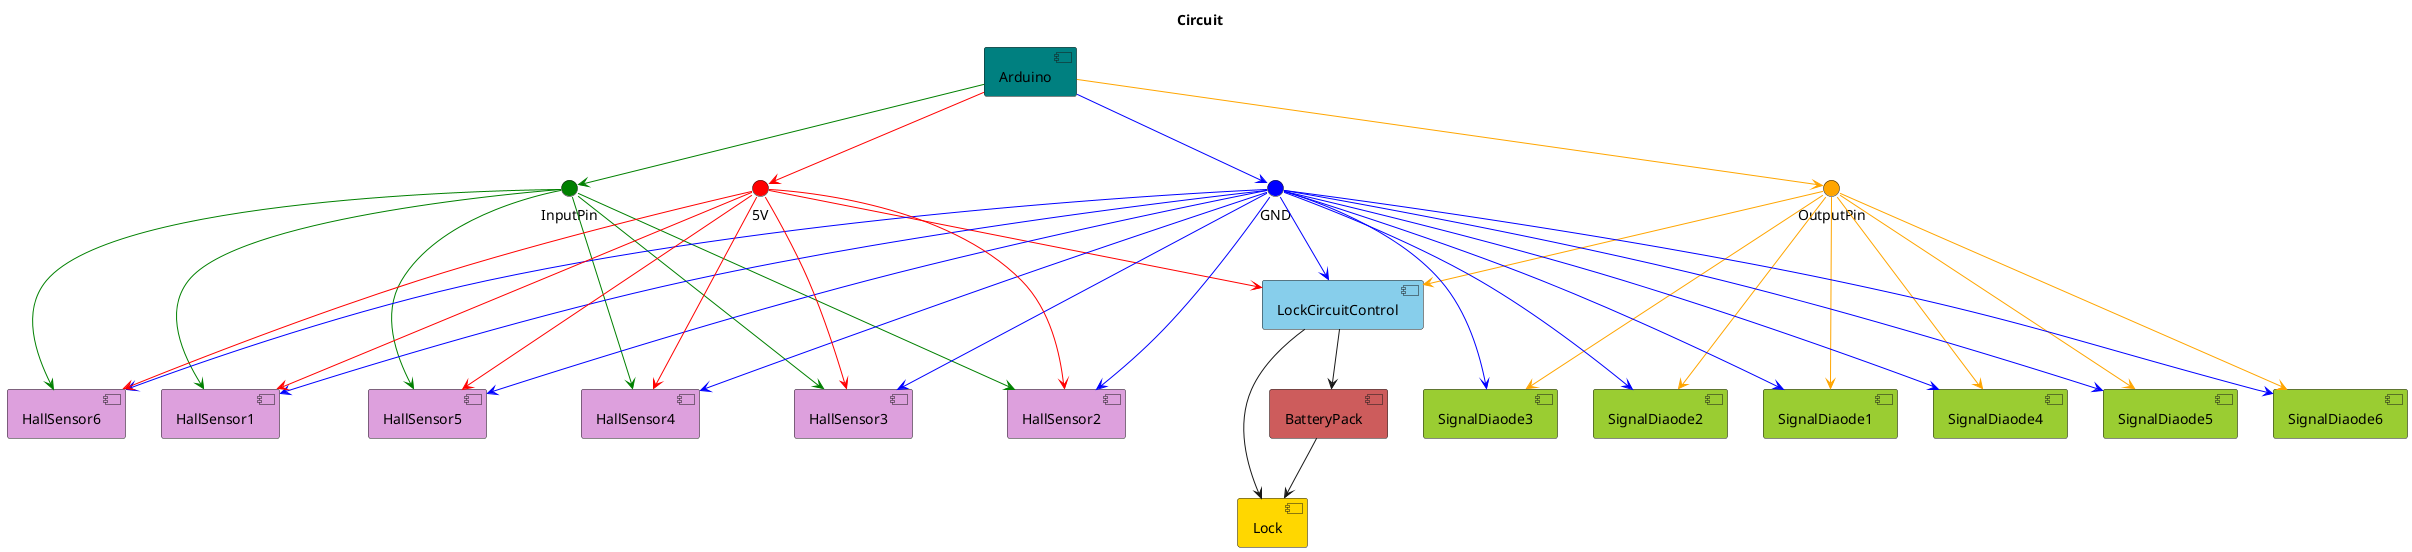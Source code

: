 @startuml
title Circuit

' # Interfaces
interface GND #Blue
interface 5V #Red
interface InputPin #Green
interface OutputPin #Orange

' # Components
component HallSensor1 #Plum
component HallSensor2 #Plum
component HallSensor3 #Plum
component HallSensor4 #Plum
component HallSensor5 #Plum
component HallSensor6 #Plum
component SignalDiaode1 #YellowGreen
component SignalDiaode2 #YellowGreen
component SignalDiaode3 #YellowGreen
component SignalDiaode4 #YellowGreen
component SignalDiaode5 #YellowGreen
component SignalDiaode6 #YellowGreen
component Arduino #Teal
component LockCircuitControl #SkyBlue
component Lock #Gold
component BatteryPack #IndianRed

' #[Links] Index.tsx 
Arduino --[#Blue]> GND
Arduino --[#Red]> 5V
Arduino --[#Green]> InputPin
Arduino --[#Orange]> OutputPin

OutputPin --[#Orange]> LockCircuitControl
GND --[#Blue]> LockCircuitControl
5V --[#Red]> LockCircuitControl
LockCircuitControl --> Lock
LockCircuitControl --> BatteryPack
BatteryPack --> Lock

InputPin ---[#Green]> HallSensor1
InputPin ---[#Green]> HallSensor2
InputPin ---[#Green]> HallSensor3
InputPin ---[#Green]> HallSensor4
InputPin ---[#Green]> HallSensor5
InputPin ---[#Green]> HallSensor6
GND ---[#Blue]> HallSensor1
GND ---[#Blue]> HallSensor2
GND ---[#Blue]> HallSensor3
GND ---[#Blue]> HallSensor4
GND ---[#Blue]> HallSensor5
GND ---[#Blue]> HallSensor6
5V ---[#Red]> HallSensor1
5V ---[#Red]> HallSensor2
5V ---[#Red]> HallSensor3
5V ---[#Red]> HallSensor4
5V ---[#Red]> HallSensor5
5V ---[#Red]> HallSensor6

OutputPin ---[#Orange]> SignalDiaode1
OutputPin ---[#Orange]> SignalDiaode2
OutputPin ---[#Orange]> SignalDiaode3
OutputPin ---[#Orange]> SignalDiaode4
OutputPin ---[#Orange]> SignalDiaode5
OutputPin ---[#Orange]> SignalDiaode6
GND ---[#Blue]> SignalDiaode1
GND ---[#Blue]> SignalDiaode2
GND ---[#Blue]> SignalDiaode3
GND ---[#Blue]> SignalDiaode4
GND ---[#Blue]> SignalDiaode5
GND ---[#Blue]> SignalDiaode6



@enduml

